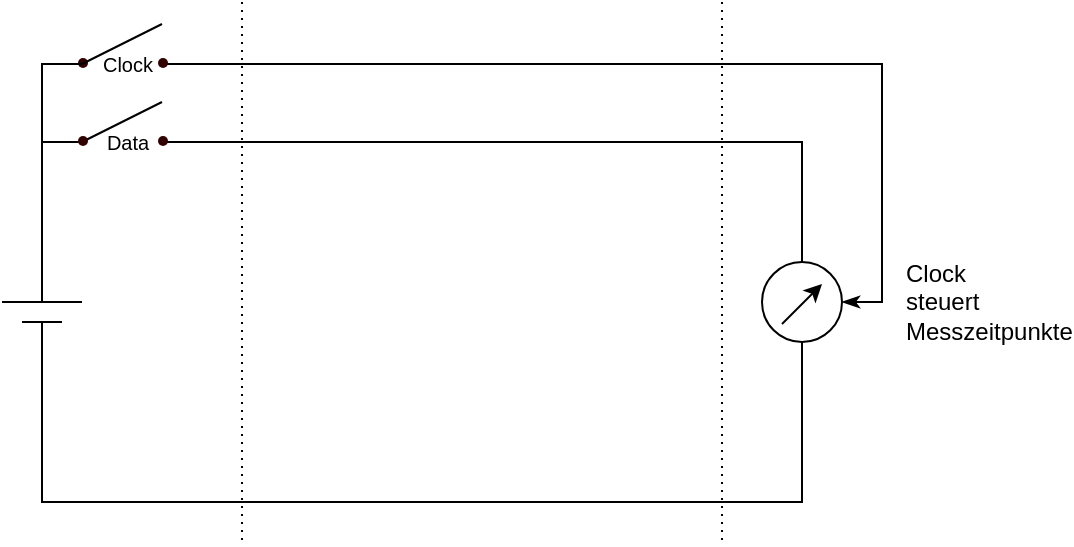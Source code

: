 <mxfile version="13.7.3" type="device"><diagram id="dQvYV2dGqVzZf7pKET-l" name="Seite-1"><mxGraphModel dx="782" dy="580" grid="1" gridSize="10" guides="1" tooltips="1" connect="1" arrows="1" fold="1" page="1" pageScale="1" pageWidth="827" pageHeight="1169" math="0" shadow="0"><root><mxCell id="0"/><mxCell id="1" parent="0"/><mxCell id="72wV4GGO9AGTDyemlRUT-2" value="" style="group" vertex="1" connectable="0" parent="1"><mxGeometry x="40" y="40" width="490" height="270.0" as="geometry"/></mxCell><mxCell id="72wV4GGO9AGTDyemlRUT-3" value="" style="endArrow=none;html=1;" edge="1" parent="72wV4GGO9AGTDyemlRUT-2"><mxGeometry width="50" height="50" relative="1" as="geometry"><mxPoint y="150.0" as="sourcePoint"/><mxPoint x="40" y="150.0" as="targetPoint"/></mxGeometry></mxCell><mxCell id="72wV4GGO9AGTDyemlRUT-4" value="" style="endArrow=none;html=1;" edge="1" parent="72wV4GGO9AGTDyemlRUT-2"><mxGeometry width="50" height="50" relative="1" as="geometry"><mxPoint x="10" y="160.0" as="sourcePoint"/><mxPoint x="30" y="160.0" as="targetPoint"/></mxGeometry></mxCell><mxCell id="72wV4GGO9AGTDyemlRUT-5" value="" style="endArrow=none;html=1;rounded=0;" edge="1" parent="72wV4GGO9AGTDyemlRUT-2"><mxGeometry width="50" height="50" relative="1" as="geometry"><mxPoint x="80" y="70.0" as="sourcePoint"/><mxPoint x="400" y="140.0" as="targetPoint"/><Array as="points"><mxPoint x="400" y="70"/></Array></mxGeometry></mxCell><mxCell id="72wV4GGO9AGTDyemlRUT-6" value="" style="endArrow=none;html=1;rounded=0;exitX=0.5;exitY=1;exitDx=0;exitDy=0;" edge="1" parent="72wV4GGO9AGTDyemlRUT-2" source="72wV4GGO9AGTDyemlRUT-7"><mxGeometry width="50" height="50" relative="1" as="geometry"><mxPoint x="400" y="180" as="sourcePoint"/><mxPoint x="20" y="160.0" as="targetPoint"/><Array as="points"><mxPoint x="400" y="250"/><mxPoint x="215" y="250"/><mxPoint x="20" y="250"/></Array></mxGeometry></mxCell><mxCell id="72wV4GGO9AGTDyemlRUT-7" value="" style="ellipse;whiteSpace=wrap;html=1;aspect=fixed;" vertex="1" parent="72wV4GGO9AGTDyemlRUT-2"><mxGeometry x="380" y="130" width="40" height="40" as="geometry"/></mxCell><mxCell id="72wV4GGO9AGTDyemlRUT-8" value="" style="endArrow=none;html=1;rounded=0;" edge="1" parent="72wV4GGO9AGTDyemlRUT-2"><mxGeometry width="50" height="50" relative="1" as="geometry"><mxPoint x="20" y="150.0" as="sourcePoint"/><mxPoint x="40" y="70.0" as="targetPoint"/><Array as="points"><mxPoint x="20" y="70"/></Array></mxGeometry></mxCell><mxCell id="72wV4GGO9AGTDyemlRUT-9" value="" style="endArrow=none;html=1;" edge="1" parent="72wV4GGO9AGTDyemlRUT-2"><mxGeometry width="50" height="50" relative="1" as="geometry"><mxPoint x="40" y="70.0" as="sourcePoint"/><mxPoint x="80" y="50.0" as="targetPoint"/></mxGeometry></mxCell><mxCell id="72wV4GGO9AGTDyemlRUT-10" value="" style="ellipse;whiteSpace=wrap;html=1;aspect=fixed;fillColor=#330000;strokeColor=none;" vertex="1" parent="72wV4GGO9AGTDyemlRUT-2"><mxGeometry x="38" y="67" width="5" height="5" as="geometry"/></mxCell><mxCell id="72wV4GGO9AGTDyemlRUT-11" value="" style="endArrow=none;dashed=1;html=1;dashPattern=1 3;strokeWidth=1;" edge="1" parent="72wV4GGO9AGTDyemlRUT-2"><mxGeometry width="50" height="50" relative="1" as="geometry"><mxPoint x="120" as="sourcePoint"/><mxPoint x="120" y="270.0" as="targetPoint"/></mxGeometry></mxCell><mxCell id="72wV4GGO9AGTDyemlRUT-12" value="" style="endArrow=none;dashed=1;html=1;dashPattern=1 3;strokeWidth=1;" edge="1" parent="72wV4GGO9AGTDyemlRUT-2"><mxGeometry width="50" height="50" relative="1" as="geometry"><mxPoint x="360" as="sourcePoint"/><mxPoint x="360" y="270.0" as="targetPoint"/></mxGeometry></mxCell><mxCell id="72wV4GGO9AGTDyemlRUT-13" value="" style="ellipse;whiteSpace=wrap;html=1;aspect=fixed;fillColor=#330000;strokeColor=none;" vertex="1" parent="72wV4GGO9AGTDyemlRUT-2"><mxGeometry x="38" y="28" width="5" height="5" as="geometry"/></mxCell><mxCell id="72wV4GGO9AGTDyemlRUT-14" value="" style="endArrow=none;html=1;" edge="1" parent="72wV4GGO9AGTDyemlRUT-2"><mxGeometry width="50" height="50" relative="1" as="geometry"><mxPoint x="40" y="31" as="sourcePoint"/><mxPoint x="80" y="11" as="targetPoint"/></mxGeometry></mxCell><mxCell id="72wV4GGO9AGTDyemlRUT-15" value="" style="endArrow=none;html=1;rounded=0;" edge="1" parent="72wV4GGO9AGTDyemlRUT-2"><mxGeometry width="50" height="50" relative="1" as="geometry"><mxPoint x="20" y="111" as="sourcePoint"/><mxPoint x="40" y="31" as="targetPoint"/><Array as="points"><mxPoint x="20" y="31"/></Array></mxGeometry></mxCell><mxCell id="72wV4GGO9AGTDyemlRUT-16" value="Data" style="text;html=1;strokeColor=none;fillColor=none;align=center;verticalAlign=middle;whiteSpace=wrap;rounded=0;fontSize=10;" vertex="1" parent="72wV4GGO9AGTDyemlRUT-2"><mxGeometry x="43" y="59.5" width="40" height="20" as="geometry"/></mxCell><mxCell id="72wV4GGO9AGTDyemlRUT-17" value="Clock" style="text;html=1;strokeColor=none;fillColor=none;align=center;verticalAlign=middle;whiteSpace=wrap;rounded=0;fontSize=10;" vertex="1" parent="72wV4GGO9AGTDyemlRUT-2"><mxGeometry x="43" y="20.5" width="40" height="20" as="geometry"/></mxCell><mxCell id="72wV4GGO9AGTDyemlRUT-18" value="" style="endArrow=classicThin;html=1;rounded=0;entryX=1;entryY=0.5;entryDx=0;entryDy=0;endFill=1;" edge="1" parent="72wV4GGO9AGTDyemlRUT-2" target="72wV4GGO9AGTDyemlRUT-7"><mxGeometry width="50" height="50" relative="1" as="geometry"><mxPoint x="80" y="31" as="sourcePoint"/><mxPoint x="440" y="171" as="targetPoint"/><Array as="points"><mxPoint x="440" y="31"/><mxPoint x="440" y="150"/></Array></mxGeometry></mxCell><mxCell id="72wV4GGO9AGTDyemlRUT-19" value="" style="endArrow=classic;html=1;strokeWidth=1;fontSize=10;" edge="1" parent="72wV4GGO9AGTDyemlRUT-2"><mxGeometry width="50" height="50" relative="1" as="geometry"><mxPoint x="390" y="161" as="sourcePoint"/><mxPoint x="410" y="141" as="targetPoint"/></mxGeometry></mxCell><mxCell id="72wV4GGO9AGTDyemlRUT-20" value="Clock&lt;br&gt;steuert&lt;br&gt;Messzeitpunkte" style="text;html=1;strokeColor=none;fillColor=none;align=left;verticalAlign=middle;whiteSpace=wrap;rounded=0;" vertex="1" parent="72wV4GGO9AGTDyemlRUT-2"><mxGeometry x="450" y="140" width="40" height="20" as="geometry"/></mxCell><mxCell id="72wV4GGO9AGTDyemlRUT-21" value="" style="ellipse;whiteSpace=wrap;html=1;aspect=fixed;fillColor=#330000;strokeColor=none;" vertex="1" parent="72wV4GGO9AGTDyemlRUT-2"><mxGeometry x="78" y="28" width="5" height="5" as="geometry"/></mxCell><mxCell id="72wV4GGO9AGTDyemlRUT-22" value="" style="ellipse;whiteSpace=wrap;html=1;aspect=fixed;fillColor=#330000;strokeColor=none;" vertex="1" parent="72wV4GGO9AGTDyemlRUT-2"><mxGeometry x="78" y="67" width="5" height="5" as="geometry"/></mxCell></root></mxGraphModel></diagram></mxfile>